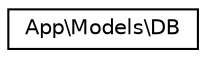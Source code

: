 digraph "Graphical Class Hierarchy"
{
 // LATEX_PDF_SIZE
  edge [fontname="Helvetica",fontsize="10",labelfontname="Helvetica",labelfontsize="10"];
  node [fontname="Helvetica",fontsize="10",shape=record];
  rankdir="LR";
  Node0 [label="App\\Models\\DB",height=0.2,width=0.4,color="black", fillcolor="white", style="filled",URL="$classApp_1_1Models_1_1DB.html",tooltip=" "];
}
